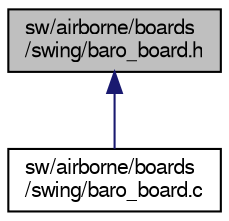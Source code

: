 digraph "sw/airborne/boards/swing/baro_board.h"
{
  edge [fontname="FreeSans",fontsize="10",labelfontname="FreeSans",labelfontsize="10"];
  node [fontname="FreeSans",fontsize="10",shape=record];
  Node1 [label="sw/airborne/boards\l/swing/baro_board.h",height=0.2,width=0.4,color="black", fillcolor="grey75", style="filled", fontcolor="black"];
  Node1 -> Node2 [dir="back",color="midnightblue",fontsize="10",style="solid",fontname="FreeSans"];
  Node2 [label="sw/airborne/boards\l/swing/baro_board.c",height=0.2,width=0.4,color="black", fillcolor="white", style="filled",URL="$swing_2baro__board_8c.html",tooltip="Paparazzi Swing Baro Sensor implementation. "];
}
